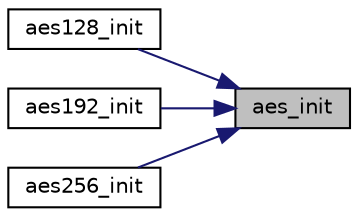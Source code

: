 digraph "aes_init"
{
 // INTERACTIVE_SVG=YES
 // LATEX_PDF_SIZE
  bgcolor="transparent";
  edge [fontname="Helvetica",fontsize="10",labelfontname="Helvetica",labelfontsize="10"];
  node [fontname="Helvetica",fontsize="10",shape=record];
  rankdir="RL";
  Node1 [label="aes_init",height=0.2,width=0.4,color="black", fillcolor="grey75", style="filled", fontcolor="black",tooltip="initialize the keyschedule"];
  Node1 -> Node2 [dir="back",color="midnightblue",fontsize="10",style="solid",fontname="Helvetica"];
  Node2 [label="aes128_init",height=0.2,width=0.4,color="black",URL="$aes__keyschedule_8c.html#aab41d881bca2a9d2315d788ca447c7cc",tooltip="initialize the keyschedule for 128 bit key"];
  Node1 -> Node3 [dir="back",color="midnightblue",fontsize="10",style="solid",fontname="Helvetica"];
  Node3 [label="aes192_init",height=0.2,width=0.4,color="black",URL="$aes__keyschedule_8c.html#a205e7326d5804b4bdc881d38d066e92f",tooltip="initialize the keyschedule for 192 bit key"];
  Node1 -> Node4 [dir="back",color="midnightblue",fontsize="10",style="solid",fontname="Helvetica"];
  Node4 [label="aes256_init",height=0.2,width=0.4,color="black",URL="$aes__keyschedule_8c.html#a326bf60f4d24a2862f7986ac2ccf093e",tooltip="initialize the keyschedule for 256 bit key"];
}
